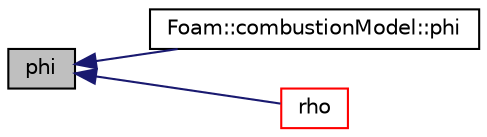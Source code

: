 digraph "phi"
{
  bgcolor="transparent";
  edge [fontname="Helvetica",fontsize="10",labelfontname="Helvetica",labelfontsize="10"];
  node [fontname="Helvetica",fontsize="10",shape=record];
  rankdir="LR";
  Node1 [label="phi",height=0.2,width=0.4,color="black", fillcolor="grey75", style="filled", fontcolor="black"];
  Node1 -> Node2 [dir="back",color="midnightblue",fontsize="10",style="solid",fontname="Helvetica"];
  Node2 [label="Foam::combustionModel::phi",height=0.2,width=0.4,color="black",URL="$a00318.html#a445e7dcdb6ef86dc28308939486c49a9",tooltip="Return const access to phi. "];
  Node1 -> Node3 [dir="back",color="midnightblue",fontsize="10",style="solid",fontname="Helvetica"];
  Node3 [label="rho",height=0.2,width=0.4,color="red",URL="$a00339.html#a6cc58ca827e928ad616c8c8b46082e7f",tooltip="Return the density field. "];
}
